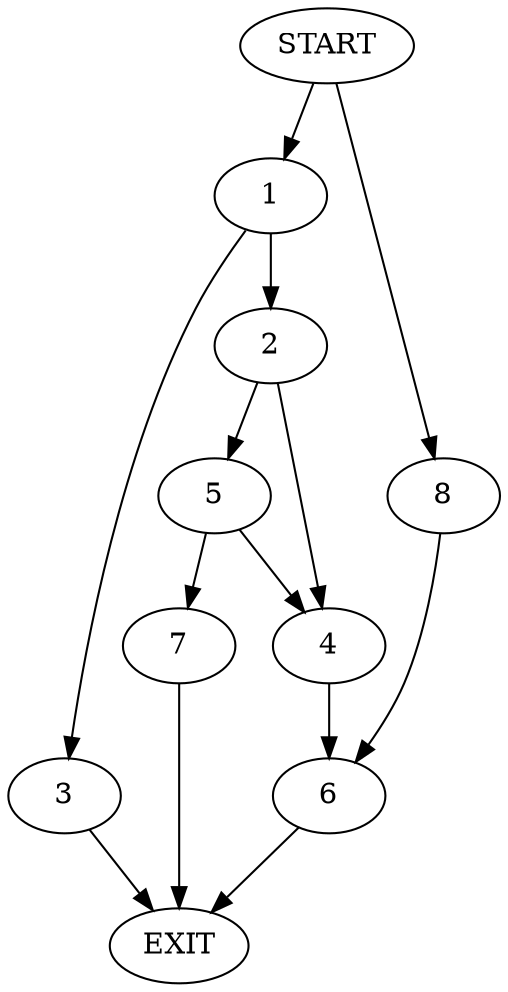 digraph {
0 [label="START"]
9 [label="EXIT"]
0 -> 1
1 -> 2
1 -> 3
3 -> 9
2 -> 4
2 -> 5
4 -> 6
5 -> 4
5 -> 7
7 -> 9
6 -> 9
0 -> 8
8 -> 6
}
